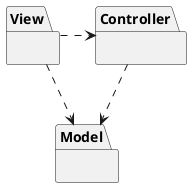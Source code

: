 @startuml

package Model {
}

package View {
}

package Controller {
}

View .right.> Controller
View ..> Model
Controller ..> Model

@enduml